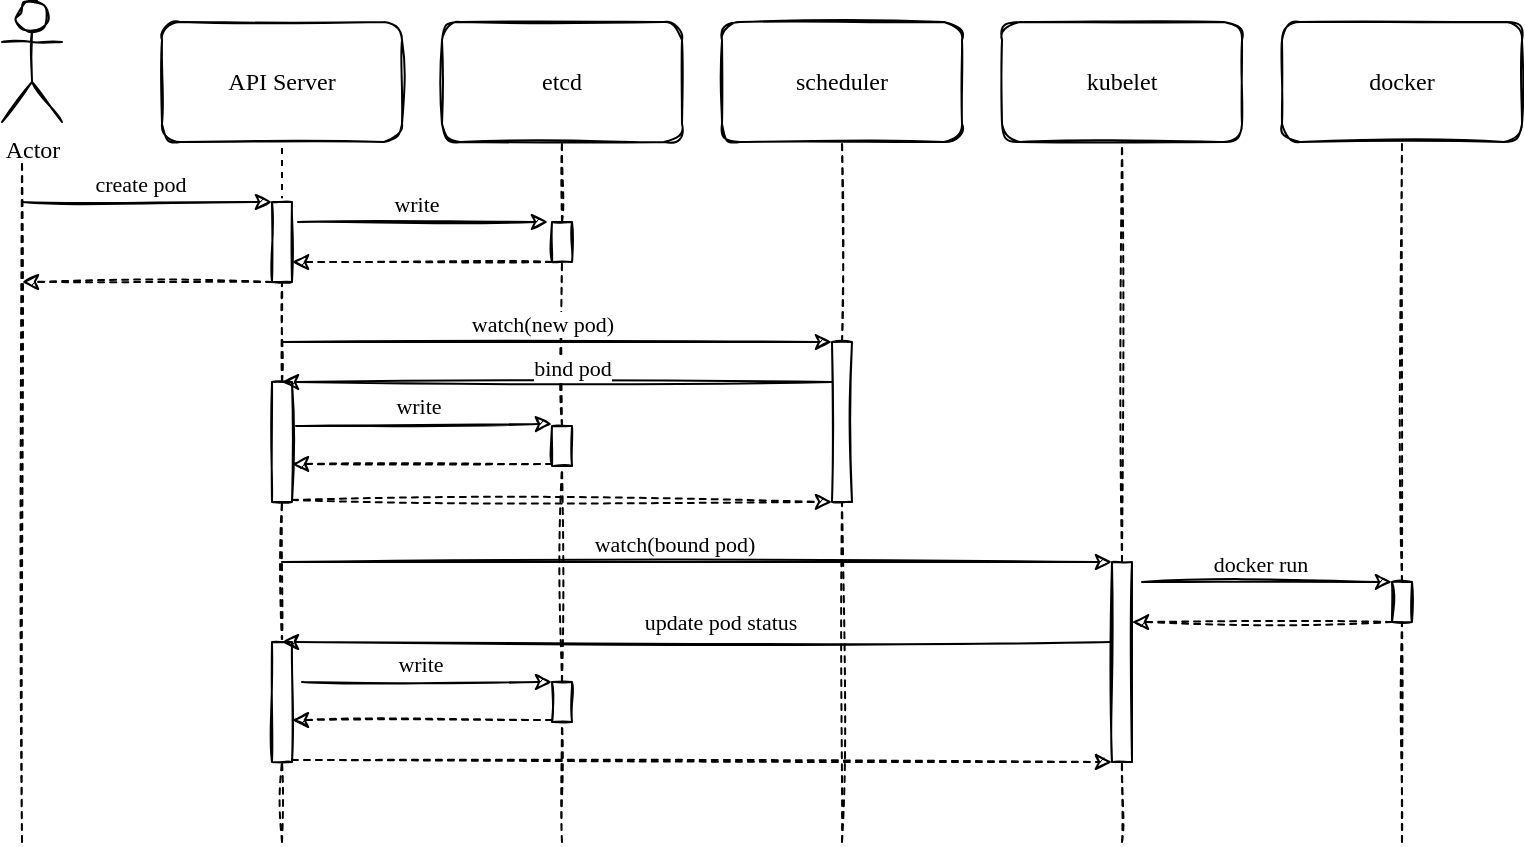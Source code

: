 <mxfile version="13.5.3" type="github" pages="2"><diagram id="i716IEEbtuapGTEhUj_2" name="Page-1"><mxGraphModel dx="1422" dy="713" grid="1" gridSize="10" guides="1" tooltips="1" connect="1" arrows="1" fold="1" page="1" pageScale="1" pageWidth="827" pageHeight="1169" math="0" shadow="0"><root><mxCell id="0"/><mxCell id="1" parent="0"/><mxCell id="VkT9p4S-8aO8hG50UWdb-24" value="" style="rounded=0;whiteSpace=wrap;html=1;sketch=1;fontFamily=Comic Sans MS;fontColor=#000000;" parent="1" vertex="1"><mxGeometry x="235" y="270" width="10" height="60" as="geometry"/></mxCell><mxCell id="sGQsMLhDNmITa-8zExwt-2" value="Actor" style="shape=umlActor;verticalLabelPosition=bottom;verticalAlign=top;html=1;outlineConnect=0;sketch=1;fontFamily=Comic Sans MS;" parent="1" vertex="1"><mxGeometry x="100" y="80" width="30" height="60" as="geometry"/></mxCell><mxCell id="sGQsMLhDNmITa-8zExwt-3" value="&lt;font&gt;API Server&lt;/font&gt;" style="rounded=1;whiteSpace=wrap;html=1;sketch=1;fontFamily=Comic Sans MS;" parent="1" vertex="1"><mxGeometry x="180" y="90" width="120" height="60" as="geometry"/></mxCell><mxCell id="sGQsMLhDNmITa-8zExwt-4" value="&lt;font&gt;etcd&lt;/font&gt;" style="rounded=1;whiteSpace=wrap;html=1;sketch=1;fontFamily=Comic Sans MS;" parent="1" vertex="1"><mxGeometry x="320" y="90" width="120" height="60" as="geometry"/></mxCell><mxCell id="sGQsMLhDNmITa-8zExwt-5" value="&lt;font&gt;scheduler&lt;/font&gt;" style="rounded=1;whiteSpace=wrap;html=1;sketch=1;fontFamily=Comic Sans MS;" parent="1" vertex="1"><mxGeometry x="460" y="90" width="120" height="60" as="geometry"/></mxCell><mxCell id="sGQsMLhDNmITa-8zExwt-8" value="&lt;font&gt;kubelet&lt;/font&gt;" style="rounded=1;whiteSpace=wrap;html=1;sketch=1;fontFamily=Comic Sans MS;" parent="1" vertex="1"><mxGeometry x="600" y="90" width="120" height="60" as="geometry"/></mxCell><mxCell id="sGQsMLhDNmITa-8zExwt-9" value="&lt;font&gt;docker&lt;/font&gt;" style="rounded=1;whiteSpace=wrap;html=1;sketch=1;fontFamily=Comic Sans MS;" parent="1" vertex="1"><mxGeometry x="740" y="90" width="120" height="60" as="geometry"/></mxCell><mxCell id="sGQsMLhDNmITa-8zExwt-11" value="" style="endArrow=none;dashed=1;html=1;fontFamily=Comic Sans MS;labelBackgroundColor=#000000;sketch=1;fillColor=none;" parent="1" edge="1"><mxGeometry width="50" height="50" relative="1" as="geometry"><mxPoint x="110" y="500" as="sourcePoint"/><mxPoint x="110" y="160" as="targetPoint"/></mxGeometry></mxCell><mxCell id="sGQsMLhDNmITa-8zExwt-12" value="" style="endArrow=none;dashed=1;html=1;fontFamily=Comic Sans MS;labelBackgroundColor=#000000;sketch=0;fillColor=none;entryX=0.5;entryY=1;entryDx=0;entryDy=0;" parent="1" source="VkT9p4S-8aO8hG50UWdb-2" target="sGQsMLhDNmITa-8zExwt-3" edge="1"><mxGeometry width="50" height="50" relative="1" as="geometry"><mxPoint x="239.5" y="530" as="sourcePoint"/><mxPoint x="239.5" y="160" as="targetPoint"/></mxGeometry></mxCell><mxCell id="VkT9p4S-8aO8hG50UWdb-2" value="" style="rounded=0;whiteSpace=wrap;html=1;sketch=1;fontFamily=Comic Sans MS;fontColor=#000000;" parent="1" vertex="1"><mxGeometry x="235" y="180" width="10" height="40" as="geometry"/></mxCell><mxCell id="VkT9p4S-8aO8hG50UWdb-4" value="" style="endArrow=none;dashed=1;html=1;fontFamily=Comic Sans MS;labelBackgroundColor=#000000;sketch=1;fillColor=none;entryX=0.5;entryY=1;entryDx=0;entryDy=0;" parent="1" source="VkT9p4S-8aO8hG50UWdb-24" target="VkT9p4S-8aO8hG50UWdb-2" edge="1"><mxGeometry width="50" height="50" relative="1" as="geometry"><mxPoint x="239.5" y="530" as="sourcePoint"/><mxPoint x="240" y="150" as="targetPoint"/></mxGeometry></mxCell><mxCell id="VkT9p4S-8aO8hG50UWdb-5" value="" style="endArrow=classic;html=1;shadow=0;labelBackgroundColor=#000000;strokeColor=#000000;fontFamily=Comic Sans MS;fontColor=#000000;entryX=0;entryY=0;entryDx=0;entryDy=0;sketch=1;" parent="1" target="VkT9p4S-8aO8hG50UWdb-2" edge="1"><mxGeometry width="50" height="50" relative="1" as="geometry"><mxPoint x="110" y="180" as="sourcePoint"/><mxPoint x="190" y="180" as="targetPoint"/></mxGeometry></mxCell><mxCell id="VkT9p4S-8aO8hG50UWdb-6" value="create pod" style="edgeLabel;html=1;align=center;verticalAlign=bottom;resizable=0;points=[];fontFamily=Comic Sans MS;fontColor=#000000;" parent="VkT9p4S-8aO8hG50UWdb-5" vertex="1" connectable="0"><mxGeometry x="-0.056" y="1" relative="1" as="geometry"><mxPoint as="offset"/></mxGeometry></mxCell><mxCell id="VkT9p4S-8aO8hG50UWdb-7" value="" style="endArrow=none;dashed=1;html=1;fontFamily=Comic Sans MS;labelBackgroundColor=#000000;sketch=1;fillColor=none;entryX=0.5;entryY=1;entryDx=0;entryDy=0;" parent="1" source="VkT9p4S-8aO8hG50UWdb-11" target="sGQsMLhDNmITa-8zExwt-4" edge="1"><mxGeometry width="50" height="50" relative="1" as="geometry"><mxPoint x="379.5" y="530" as="sourcePoint"/><mxPoint x="379.5" y="160" as="targetPoint"/></mxGeometry></mxCell><mxCell id="VkT9p4S-8aO8hG50UWdb-8" value="" style="endArrow=none;dashed=1;html=1;fontFamily=Comic Sans MS;labelBackgroundColor=#000000;sketch=1;fillColor=none;entryX=0.5;entryY=1;entryDx=0;entryDy=0;" parent="1" source="VkT9p4S-8aO8hG50UWdb-18" edge="1"><mxGeometry width="50" height="50" relative="1" as="geometry"><mxPoint x="519.5" y="530" as="sourcePoint"/><mxPoint x="520" y="150" as="targetPoint"/></mxGeometry></mxCell><mxCell id="VkT9p4S-8aO8hG50UWdb-9" value="" style="endArrow=none;dashed=1;html=1;fontFamily=Comic Sans MS;labelBackgroundColor=#000000;sketch=1;fillColor=none;entryX=0.5;entryY=1;entryDx=0;entryDy=0;" parent="1" source="VkT9p4S-8aO8hG50UWdb-34" edge="1"><mxGeometry width="50" height="50" relative="1" as="geometry"><mxPoint x="659.5" y="530" as="sourcePoint"/><mxPoint x="660" y="150" as="targetPoint"/></mxGeometry></mxCell><mxCell id="VkT9p4S-8aO8hG50UWdb-10" value="" style="endArrow=none;dashed=1;html=1;fontFamily=Comic Sans MS;labelBackgroundColor=#000000;sketch=1;fillColor=none;entryX=0.5;entryY=1;entryDx=0;entryDy=0;" parent="1" source="VkT9p4S-8aO8hG50UWdb-38" edge="1"><mxGeometry width="50" height="50" relative="1" as="geometry"><mxPoint x="799.5" y="530" as="sourcePoint"/><mxPoint x="800" y="150" as="targetPoint"/></mxGeometry></mxCell><mxCell id="VkT9p4S-8aO8hG50UWdb-11" value="" style="rounded=0;whiteSpace=wrap;html=1;sketch=1;fontFamily=Comic Sans MS;fontColor=#000000;" parent="1" vertex="1"><mxGeometry x="375" y="190" width="10" height="20" as="geometry"/></mxCell><mxCell id="VkT9p4S-8aO8hG50UWdb-13" value="" style="endArrow=none;dashed=1;html=1;fontFamily=Comic Sans MS;labelBackgroundColor=#000000;sketch=1;fillColor=none;entryX=0.5;entryY=1;entryDx=0;entryDy=0;" parent="1" source="VkT9p4S-8aO8hG50UWdb-28" target="VkT9p4S-8aO8hG50UWdb-11" edge="1"><mxGeometry width="50" height="50" relative="1" as="geometry"><mxPoint x="379.5" y="530" as="sourcePoint"/><mxPoint x="380" y="150" as="targetPoint"/></mxGeometry></mxCell><mxCell id="VkT9p4S-8aO8hG50UWdb-14" value="" style="endArrow=classic;html=1;shadow=0;labelBackgroundColor=#000000;strokeColor=#000000;fontFamily=Comic Sans MS;fontColor=#000000;entryX=0;entryY=0;entryDx=0;entryDy=0;sketch=1;" parent="1" edge="1"><mxGeometry width="50" height="50" relative="1" as="geometry"><mxPoint x="248" y="190" as="sourcePoint"/><mxPoint x="373" y="190" as="targetPoint"/></mxGeometry></mxCell><mxCell id="VkT9p4S-8aO8hG50UWdb-15" value="write" style="edgeLabel;html=1;align=center;verticalAlign=bottom;resizable=0;points=[];fontFamily=Comic Sans MS;fontColor=#000000;" parent="VkT9p4S-8aO8hG50UWdb-14" vertex="1" connectable="0"><mxGeometry x="-0.056" y="1" relative="1" as="geometry"><mxPoint as="offset"/></mxGeometry></mxCell><mxCell id="VkT9p4S-8aO8hG50UWdb-16" value="" style="endArrow=classic;html=1;shadow=0;labelBackgroundColor=#000000;strokeColor=#000000;fontFamily=Comic Sans MS;fontColor=#000000;exitX=0;exitY=1;exitDx=0;exitDy=0;sketch=1;dashed=1;" parent="1" source="VkT9p4S-8aO8hG50UWdb-11" edge="1"><mxGeometry width="50" height="50" relative="1" as="geometry"><mxPoint x="360" y="210" as="sourcePoint"/><mxPoint x="245" y="210" as="targetPoint"/></mxGeometry></mxCell><mxCell id="VkT9p4S-8aO8hG50UWdb-17" value="" style="endArrow=classic;html=1;shadow=0;labelBackgroundColor=#000000;strokeColor=#000000;fontFamily=Comic Sans MS;fontColor=#000000;exitX=0;exitY=1;exitDx=0;exitDy=0;sketch=1;dashed=1;" parent="1" edge="1"><mxGeometry width="50" height="50" relative="1" as="geometry"><mxPoint x="235" y="220" as="sourcePoint"/><mxPoint x="110" y="220" as="targetPoint"/></mxGeometry></mxCell><mxCell id="VkT9p4S-8aO8hG50UWdb-18" value="" style="rounded=0;whiteSpace=wrap;html=1;sketch=1;fontFamily=Comic Sans MS;fontColor=#000000;" parent="1" vertex="1"><mxGeometry x="515" y="250" width="10" height="80" as="geometry"/></mxCell><mxCell id="VkT9p4S-8aO8hG50UWdb-19" value="" style="endArrow=none;dashed=1;html=1;fontFamily=Comic Sans MS;labelBackgroundColor=#000000;sketch=1;fillColor=none;entryX=0.5;entryY=1;entryDx=0;entryDy=0;" parent="1" target="VkT9p4S-8aO8hG50UWdb-18" edge="1"><mxGeometry width="50" height="50" relative="1" as="geometry"><mxPoint x="520" y="500" as="sourcePoint"/><mxPoint x="520" y="150" as="targetPoint"/></mxGeometry></mxCell><mxCell id="VkT9p4S-8aO8hG50UWdb-20" value="" style="endArrow=classic;html=1;shadow=0;labelBackgroundColor=#000000;strokeColor=#000000;fontFamily=Comic Sans MS;fontColor=#000000;entryX=0;entryY=0;entryDx=0;entryDy=0;sketch=1;" parent="1" target="VkT9p4S-8aO8hG50UWdb-18" edge="1"><mxGeometry width="50" height="50" relative="1" as="geometry"><mxPoint x="240" y="250" as="sourcePoint"/><mxPoint x="365" y="250" as="targetPoint"/></mxGeometry></mxCell><mxCell id="VkT9p4S-8aO8hG50UWdb-21" value="watch(new pod)" style="edgeLabel;html=1;align=center;verticalAlign=bottom;resizable=0;points=[];fontFamily=Comic Sans MS;fontColor=#000000;" parent="VkT9p4S-8aO8hG50UWdb-20" vertex="1" connectable="0"><mxGeometry x="-0.056" y="1" relative="1" as="geometry"><mxPoint as="offset"/></mxGeometry></mxCell><mxCell id="VkT9p4S-8aO8hG50UWdb-25" value="" style="endArrow=none;dashed=1;html=1;fontFamily=Comic Sans MS;labelBackgroundColor=#000000;sketch=1;fillColor=none;entryX=0.5;entryY=1;entryDx=0;entryDy=0;" parent="1" source="VkT9p4S-8aO8hG50UWdb-43" target="VkT9p4S-8aO8hG50UWdb-24" edge="1"><mxGeometry width="50" height="50" relative="1" as="geometry"><mxPoint x="239.5" y="530" as="sourcePoint"/><mxPoint x="240" y="220" as="targetPoint"/></mxGeometry></mxCell><mxCell id="VkT9p4S-8aO8hG50UWdb-22" value="" style="endArrow=classic;html=1;shadow=0;labelBackgroundColor=#000000;strokeColor=#000000;fontFamily=Comic Sans MS;fontColor=#000000;sketch=1;" parent="1" edge="1"><mxGeometry width="50" height="50" relative="1" as="geometry"><mxPoint x="515" y="270" as="sourcePoint"/><mxPoint x="240" y="270" as="targetPoint"/></mxGeometry></mxCell><mxCell id="VkT9p4S-8aO8hG50UWdb-23" value="bind pod" style="edgeLabel;html=1;align=center;verticalAlign=bottom;resizable=0;points=[];fontFamily=Comic Sans MS;fontColor=#000000;" parent="VkT9p4S-8aO8hG50UWdb-22" vertex="1" connectable="0"><mxGeometry x="-0.056" y="1" relative="1" as="geometry"><mxPoint as="offset"/></mxGeometry></mxCell><mxCell id="VkT9p4S-8aO8hG50UWdb-28" value="" style="rounded=0;whiteSpace=wrap;html=1;sketch=1;fontFamily=Comic Sans MS;fontColor=#000000;" parent="1" vertex="1"><mxGeometry x="375" y="292" width="10" height="20" as="geometry"/></mxCell><mxCell id="VkT9p4S-8aO8hG50UWdb-29" value="" style="endArrow=none;dashed=1;html=1;fontFamily=Comic Sans MS;labelBackgroundColor=#000000;sketch=1;fillColor=none;entryX=0.5;entryY=1;entryDx=0;entryDy=0;" parent="1" source="VkT9p4S-8aO8hG50UWdb-47" target="VkT9p4S-8aO8hG50UWdb-28" edge="1"><mxGeometry width="50" height="50" relative="1" as="geometry"><mxPoint x="379.5" y="530" as="sourcePoint"/><mxPoint x="380" y="210" as="targetPoint"/></mxGeometry></mxCell><mxCell id="VkT9p4S-8aO8hG50UWdb-30" value="" style="endArrow=classic;html=1;shadow=0;labelBackgroundColor=#000000;strokeColor=#000000;fontFamily=Comic Sans MS;fontColor=#000000;entryX=0;entryY=0;entryDx=0;entryDy=0;sketch=1;exitX=1.2;exitY=0.367;exitDx=0;exitDy=0;exitPerimeter=0;" parent="1" source="VkT9p4S-8aO8hG50UWdb-24" edge="1"><mxGeometry width="50" height="50" relative="1" as="geometry"><mxPoint x="250" y="291" as="sourcePoint"/><mxPoint x="375" y="291" as="targetPoint"/></mxGeometry></mxCell><mxCell id="VkT9p4S-8aO8hG50UWdb-31" value="write" style="edgeLabel;html=1;align=center;verticalAlign=bottom;resizable=0;points=[];fontFamily=Comic Sans MS;fontColor=#000000;" parent="VkT9p4S-8aO8hG50UWdb-30" vertex="1" connectable="0"><mxGeometry x="-0.056" y="1" relative="1" as="geometry"><mxPoint as="offset"/></mxGeometry></mxCell><mxCell id="VkT9p4S-8aO8hG50UWdb-32" value="" style="endArrow=classic;html=1;shadow=0;labelBackgroundColor=#000000;strokeColor=#000000;fontFamily=Comic Sans MS;fontColor=#000000;exitX=0;exitY=1;exitDx=0;exitDy=0;sketch=1;dashed=1;" parent="1" edge="1"><mxGeometry width="50" height="50" relative="1" as="geometry"><mxPoint x="375" y="311" as="sourcePoint"/><mxPoint x="245" y="311" as="targetPoint"/></mxGeometry></mxCell><mxCell id="VkT9p4S-8aO8hG50UWdb-33" value="" style="endArrow=classic;html=1;shadow=0;labelBackgroundColor=#000000;strokeColor=#000000;fontFamily=Comic Sans MS;fontColor=#000000;exitX=0;exitY=1;exitDx=0;exitDy=0;sketch=1;dashed=1;entryX=0;entryY=1;entryDx=0;entryDy=0;" parent="1" target="VkT9p4S-8aO8hG50UWdb-18" edge="1"><mxGeometry width="50" height="50" relative="1" as="geometry"><mxPoint x="245" y="329" as="sourcePoint"/><mxPoint x="375" y="329" as="targetPoint"/></mxGeometry></mxCell><mxCell id="VkT9p4S-8aO8hG50UWdb-34" value="" style="rounded=0;whiteSpace=wrap;html=1;sketch=1;fontFamily=Comic Sans MS;fontColor=#000000;" parent="1" vertex="1"><mxGeometry x="655" y="360" width="10" height="100" as="geometry"/></mxCell><mxCell id="VkT9p4S-8aO8hG50UWdb-35" value="" style="endArrow=none;dashed=1;html=1;fontFamily=Comic Sans MS;labelBackgroundColor=#000000;sketch=1;fillColor=none;entryX=0.5;entryY=1;entryDx=0;entryDy=0;" parent="1" target="VkT9p4S-8aO8hG50UWdb-34" edge="1"><mxGeometry width="50" height="50" relative="1" as="geometry"><mxPoint x="660" y="500" as="sourcePoint"/><mxPoint x="660" y="150" as="targetPoint"/></mxGeometry></mxCell><mxCell id="VkT9p4S-8aO8hG50UWdb-36" value="" style="endArrow=classic;html=1;shadow=0;labelBackgroundColor=#000000;strokeColor=#000000;fontFamily=Comic Sans MS;fontColor=#000000;entryX=0;entryY=0;entryDx=0;entryDy=0;sketch=1;" parent="1" target="VkT9p4S-8aO8hG50UWdb-34" edge="1"><mxGeometry width="50" height="50" relative="1" as="geometry"><mxPoint x="240" y="360" as="sourcePoint"/><mxPoint x="515" y="360" as="targetPoint"/></mxGeometry></mxCell><mxCell id="VkT9p4S-8aO8hG50UWdb-37" value="watch(bound pod)" style="edgeLabel;html=1;align=center;verticalAlign=bottom;resizable=0;points=[];fontFamily=Comic Sans MS;fontColor=#000000;" parent="VkT9p4S-8aO8hG50UWdb-36" vertex="1" connectable="0"><mxGeometry x="-0.056" y="1" relative="1" as="geometry"><mxPoint as="offset"/></mxGeometry></mxCell><mxCell id="VkT9p4S-8aO8hG50UWdb-38" value="" style="rounded=0;whiteSpace=wrap;html=1;sketch=1;fontFamily=Comic Sans MS;fontColor=#000000;" parent="1" vertex="1"><mxGeometry x="795" y="370" width="10" height="20" as="geometry"/></mxCell><mxCell id="VkT9p4S-8aO8hG50UWdb-39" value="" style="endArrow=none;dashed=1;html=1;fontFamily=Comic Sans MS;labelBackgroundColor=#000000;sketch=1;fillColor=none;entryX=0.5;entryY=1;entryDx=0;entryDy=0;" parent="1" target="VkT9p4S-8aO8hG50UWdb-38" edge="1"><mxGeometry width="50" height="50" relative="1" as="geometry"><mxPoint x="800" y="500" as="sourcePoint"/><mxPoint x="800" y="150" as="targetPoint"/></mxGeometry></mxCell><mxCell id="VkT9p4S-8aO8hG50UWdb-40" value="" style="endArrow=classic;html=1;shadow=0;labelBackgroundColor=#000000;strokeColor=#000000;fontFamily=Comic Sans MS;fontColor=#000000;entryX=0;entryY=0;entryDx=0;entryDy=0;sketch=1;" parent="1" edge="1"><mxGeometry width="50" height="50" relative="1" as="geometry"><mxPoint x="670" y="370" as="sourcePoint"/><mxPoint x="795" y="370" as="targetPoint"/></mxGeometry></mxCell><mxCell id="VkT9p4S-8aO8hG50UWdb-41" value="docker run" style="edgeLabel;html=1;align=center;verticalAlign=bottom;resizable=0;points=[];fontFamily=Comic Sans MS;fontColor=#000000;" parent="VkT9p4S-8aO8hG50UWdb-40" vertex="1" connectable="0"><mxGeometry x="-0.056" y="1" relative="1" as="geometry"><mxPoint as="offset"/></mxGeometry></mxCell><mxCell id="VkT9p4S-8aO8hG50UWdb-42" value="" style="endArrow=classic;html=1;shadow=0;labelBackgroundColor=#000000;strokeColor=#000000;fontFamily=Comic Sans MS;fontColor=#000000;exitX=0;exitY=1;exitDx=0;exitDy=0;sketch=1;dashed=1;" parent="1" edge="1"><mxGeometry width="50" height="50" relative="1" as="geometry"><mxPoint x="795" y="390" as="sourcePoint"/><mxPoint x="665" y="390" as="targetPoint"/></mxGeometry></mxCell><mxCell id="VkT9p4S-8aO8hG50UWdb-43" value="" style="rounded=0;whiteSpace=wrap;html=1;sketch=1;fontFamily=Comic Sans MS;fontColor=#000000;" parent="1" vertex="1"><mxGeometry x="235" y="400" width="10" height="60" as="geometry"/></mxCell><mxCell id="VkT9p4S-8aO8hG50UWdb-44" value="" style="endArrow=none;dashed=1;html=1;fontFamily=Comic Sans MS;labelBackgroundColor=#000000;sketch=1;fillColor=none;entryX=0.5;entryY=1;entryDx=0;entryDy=0;" parent="1" target="VkT9p4S-8aO8hG50UWdb-43" edge="1"><mxGeometry width="50" height="50" relative="1" as="geometry"><mxPoint x="240" y="500" as="sourcePoint"/><mxPoint x="240" y="330" as="targetPoint"/></mxGeometry></mxCell><mxCell id="VkT9p4S-8aO8hG50UWdb-45" value="" style="endArrow=classic;html=1;shadow=0;labelBackgroundColor=#000000;strokeColor=#000000;fontFamily=Comic Sans MS;fontColor=#000000;entryX=0;entryY=0;entryDx=0;entryDy=0;sketch=1;" parent="1" edge="1"><mxGeometry width="50" height="50" relative="1" as="geometry"><mxPoint x="655" y="400" as="sourcePoint"/><mxPoint x="240" y="400" as="targetPoint"/></mxGeometry></mxCell><mxCell id="VkT9p4S-8aO8hG50UWdb-46" value="update pod status" style="edgeLabel;html=1;align=center;verticalAlign=bottom;resizable=0;points=[];fontFamily=Comic Sans MS;fontColor=#000000;" parent="VkT9p4S-8aO8hG50UWdb-45" vertex="1" connectable="0"><mxGeometry x="-0.056" y="1" relative="1" as="geometry"><mxPoint y="-3" as="offset"/></mxGeometry></mxCell><mxCell id="VkT9p4S-8aO8hG50UWdb-47" value="" style="rounded=0;whiteSpace=wrap;html=1;sketch=1;fontFamily=Comic Sans MS;fontColor=#000000;" parent="1" vertex="1"><mxGeometry x="375" y="420" width="10" height="20" as="geometry"/></mxCell><mxCell id="VkT9p4S-8aO8hG50UWdb-48" value="" style="endArrow=none;dashed=1;html=1;fontFamily=Comic Sans MS;labelBackgroundColor=#000000;sketch=1;fillColor=none;entryX=0.5;entryY=1;entryDx=0;entryDy=0;" parent="1" target="VkT9p4S-8aO8hG50UWdb-47" edge="1"><mxGeometry width="50" height="50" relative="1" as="geometry"><mxPoint x="380" y="500" as="sourcePoint"/><mxPoint x="380" y="312" as="targetPoint"/></mxGeometry></mxCell><mxCell id="VkT9p4S-8aO8hG50UWdb-49" value="" style="endArrow=classic;html=1;shadow=0;labelBackgroundColor=#000000;strokeColor=#000000;fontFamily=Comic Sans MS;fontColor=#000000;entryX=0;entryY=0;entryDx=0;entryDy=0;sketch=1;" parent="1" edge="1"><mxGeometry width="50" height="50" relative="1" as="geometry"><mxPoint x="250" y="420" as="sourcePoint"/><mxPoint x="375" y="420" as="targetPoint"/></mxGeometry></mxCell><mxCell id="VkT9p4S-8aO8hG50UWdb-50" value="write" style="edgeLabel;html=1;align=center;verticalAlign=bottom;resizable=0;points=[];fontFamily=Comic Sans MS;fontColor=#000000;" parent="VkT9p4S-8aO8hG50UWdb-49" vertex="1" connectable="0"><mxGeometry x="-0.056" y="1" relative="1" as="geometry"><mxPoint as="offset"/></mxGeometry></mxCell><mxCell id="VkT9p4S-8aO8hG50UWdb-51" value="" style="endArrow=classic;html=1;shadow=0;labelBackgroundColor=#000000;strokeColor=#000000;fontFamily=Comic Sans MS;fontColor=#000000;exitX=0;exitY=1;exitDx=0;exitDy=0;sketch=1;dashed=1;" parent="1" edge="1"><mxGeometry width="50" height="50" relative="1" as="geometry"><mxPoint x="375" y="439" as="sourcePoint"/><mxPoint x="245" y="439" as="targetPoint"/></mxGeometry></mxCell><mxCell id="VkT9p4S-8aO8hG50UWdb-52" value="" style="endArrow=classic;html=1;shadow=0;labelBackgroundColor=#000000;strokeColor=#000000;fontFamily=Comic Sans MS;fontColor=#000000;exitX=0;exitY=1;exitDx=0;exitDy=0;sketch=1;dashed=1;entryX=0;entryY=1;entryDx=0;entryDy=0;" parent="1" target="VkT9p4S-8aO8hG50UWdb-34" edge="1"><mxGeometry width="50" height="50" relative="1" as="geometry"><mxPoint x="245" y="459" as="sourcePoint"/><mxPoint x="515" y="460" as="targetPoint"/></mxGeometry></mxCell></root></mxGraphModel></diagram><diagram id="Llh9y3PwmknP6wEjXxLm" name="Page-2"><mxGraphModel dx="1422" dy="762" grid="1" gridSize="10" guides="1" tooltips="1" connect="1" arrows="1" fold="1" page="1" pageScale="1" pageWidth="827" pageHeight="1169" math="0" shadow="0"><root><mxCell id="L3WrtutfVKpoYzHlbJYH-0"/><mxCell id="L3WrtutfVKpoYzHlbJYH-1" parent="L3WrtutfVKpoYzHlbJYH-0"/><mxCell id="87MM3MbjpmyzV98jwNmc-1" value="Actor" style="shape=umlActor;verticalLabelPosition=bottom;verticalAlign=top;html=1;outlineConnect=0;sketch=1;fontFamily=Comic Sans MS;" parent="L3WrtutfVKpoYzHlbJYH-1" vertex="1"><mxGeometry x="100" y="80" width="30" height="60" as="geometry"/></mxCell><mxCell id="87MM3MbjpmyzV98jwNmc-2" value="&lt;font&gt;API Server&lt;/font&gt;" style="rounded=1;whiteSpace=wrap;html=1;sketch=1;fontFamily=Comic Sans MS;" parent="L3WrtutfVKpoYzHlbJYH-1" vertex="1"><mxGeometry x="180" y="90" width="120" height="60" as="geometry"/></mxCell><mxCell id="87MM3MbjpmyzV98jwNmc-3" value="&lt;font&gt;etcd&lt;/font&gt;" style="rounded=1;whiteSpace=wrap;html=1;sketch=1;fontFamily=Comic Sans MS;" parent="L3WrtutfVKpoYzHlbJYH-1" vertex="1"><mxGeometry x="320" y="90" width="120" height="60" as="geometry"/></mxCell><mxCell id="87MM3MbjpmyzV98jwNmc-4" value="&lt;font&gt;kubelet&lt;/font&gt;" style="rounded=1;whiteSpace=wrap;html=1;sketch=1;fontFamily=Comic Sans MS;" parent="L3WrtutfVKpoYzHlbJYH-1" vertex="1"><mxGeometry x="460" y="90" width="120" height="60" as="geometry"/></mxCell><mxCell id="87MM3MbjpmyzV98jwNmc-5" value="&lt;font&gt;docker&lt;/font&gt;" style="rounded=1;whiteSpace=wrap;html=1;sketch=1;fontFamily=Comic Sans MS;" parent="L3WrtutfVKpoYzHlbJYH-1" vertex="1"><mxGeometry x="600" y="90" width="120" height="60" as="geometry"/></mxCell><mxCell id="87MM3MbjpmyzV98jwNmc-6" value="&lt;font&gt;Endpoint &lt;br&gt;Controller&lt;/font&gt;" style="rounded=1;whiteSpace=wrap;html=1;sketch=1;fontFamily=Comic Sans MS;" parent="L3WrtutfVKpoYzHlbJYH-1" vertex="1"><mxGeometry x="740" y="90" width="120" height="60" as="geometry"/></mxCell><mxCell id="87MM3MbjpmyzV98jwNmc-7" value="" style="endArrow=none;dashed=1;html=1;fontFamily=Comic Sans MS;labelBackgroundColor=#000000;sketch=1;fillColor=none;" parent="L3WrtutfVKpoYzHlbJYH-1" source="87MM3MbjpmyzV98jwNmc-55" edge="1"><mxGeometry width="50" height="50" relative="1" as="geometry"><mxPoint x="110" y="500" as="sourcePoint"/><mxPoint x="110" y="160" as="targetPoint"/></mxGeometry></mxCell><mxCell id="87MM3MbjpmyzV98jwNmc-8" value="" style="endArrow=none;dashed=1;html=1;fontFamily=Comic Sans MS;labelBackgroundColor=#000000;sketch=0;fillColor=none;entryX=0.5;entryY=1;entryDx=0;entryDy=0;" parent="L3WrtutfVKpoYzHlbJYH-1" target="87MM3MbjpmyzV98jwNmc-2" edge="1"><mxGeometry width="50" height="50" relative="1" as="geometry"><mxPoint x="240" y="180" as="sourcePoint"/><mxPoint x="239.5" y="160" as="targetPoint"/></mxGeometry></mxCell><mxCell id="87MM3MbjpmyzV98jwNmc-10" value="" style="endArrow=none;dashed=1;html=1;fontFamily=Comic Sans MS;labelBackgroundColor=#000000;sketch=1;fillColor=none;entryX=0.5;entryY=1;entryDx=0;entryDy=0;" parent="L3WrtutfVKpoYzHlbJYH-1" source="87MM3MbjpmyzV98jwNmc-0" edge="1"><mxGeometry width="50" height="50" relative="1" as="geometry"><mxPoint x="239.5" y="530" as="sourcePoint"/><mxPoint x="240" y="220" as="targetPoint"/></mxGeometry></mxCell><mxCell id="87MM3MbjpmyzV98jwNmc-11" value="" style="endArrow=classic;html=1;shadow=0;labelBackgroundColor=#000000;strokeColor=#000000;fontFamily=Comic Sans MS;fontColor=#000000;entryX=0;entryY=0;entryDx=0;entryDy=0;sketch=1;" parent="L3WrtutfVKpoYzHlbJYH-1" edge="1"><mxGeometry width="50" height="50" relative="1" as="geometry"><mxPoint x="110" y="180" as="sourcePoint"/><mxPoint x="235" y="180" as="targetPoint"/></mxGeometry></mxCell><mxCell id="87MM3MbjpmyzV98jwNmc-12" value="delete pod" style="edgeLabel;html=1;align=center;verticalAlign=bottom;resizable=0;points=[];fontFamily=Comic Sans MS;fontColor=#000000;" parent="87MM3MbjpmyzV98jwNmc-11" vertex="1" connectable="0"><mxGeometry x="-0.056" y="1" relative="1" as="geometry"><mxPoint as="offset"/></mxGeometry></mxCell><mxCell id="87MM3MbjpmyzV98jwNmc-13" value="" style="endArrow=none;dashed=1;html=1;fontFamily=Comic Sans MS;labelBackgroundColor=#000000;sketch=1;fillColor=none;entryX=0.5;entryY=1;entryDx=0;entryDy=0;" parent="L3WrtutfVKpoYzHlbJYH-1" source="87MM3MbjpmyzV98jwNmc-17" target="87MM3MbjpmyzV98jwNmc-3" edge="1"><mxGeometry width="50" height="50" relative="1" as="geometry"><mxPoint x="379.5" y="530" as="sourcePoint"/><mxPoint x="379.5" y="160" as="targetPoint"/></mxGeometry></mxCell><mxCell id="87MM3MbjpmyzV98jwNmc-14" value="" style="endArrow=none;dashed=1;html=1;fontFamily=Comic Sans MS;labelBackgroundColor=#000000;sketch=1;fillColor=none;entryX=0.5;entryY=1;entryDx=0;entryDy=0;" parent="L3WrtutfVKpoYzHlbJYH-1" source="87MM3MbjpmyzV98jwNmc-68" edge="1"><mxGeometry width="50" height="50" relative="1" as="geometry"><mxPoint x="520" y="500" as="sourcePoint"/><mxPoint x="520" y="150" as="targetPoint"/></mxGeometry></mxCell><mxCell id="87MM3MbjpmyzV98jwNmc-15" value="" style="endArrow=none;dashed=1;html=1;fontFamily=Comic Sans MS;labelBackgroundColor=#000000;sketch=1;fillColor=none;entryX=0.5;entryY=1;entryDx=0;entryDy=0;" parent="L3WrtutfVKpoYzHlbJYH-1" source="87MM3MbjpmyzV98jwNmc-72" edge="1"><mxGeometry width="50" height="50" relative="1" as="geometry"><mxPoint x="660" y="360" as="sourcePoint"/><mxPoint x="660" y="150" as="targetPoint"/></mxGeometry></mxCell><mxCell id="87MM3MbjpmyzV98jwNmc-16" value="" style="endArrow=none;dashed=1;html=1;fontFamily=Comic Sans MS;labelBackgroundColor=#000000;sketch=1;fillColor=none;entryX=0.5;entryY=1;entryDx=0;entryDy=0;" parent="L3WrtutfVKpoYzHlbJYH-1" source="87MM3MbjpmyzV98jwNmc-40" edge="1"><mxGeometry width="50" height="50" relative="1" as="geometry"><mxPoint x="799.5" y="530" as="sourcePoint"/><mxPoint x="800" y="150" as="targetPoint"/></mxGeometry></mxCell><mxCell id="87MM3MbjpmyzV98jwNmc-17" value="" style="rounded=0;whiteSpace=wrap;html=1;sketch=1;fontFamily=Comic Sans MS;fontColor=#000000;" parent="L3WrtutfVKpoYzHlbJYH-1" vertex="1"><mxGeometry x="375" y="190" width="10" height="20" as="geometry"/></mxCell><mxCell id="87MM3MbjpmyzV98jwNmc-18" value="" style="endArrow=none;dashed=1;html=1;fontFamily=Comic Sans MS;labelBackgroundColor=#000000;sketch=1;fillColor=none;entryX=0.5;entryY=1;entryDx=0;entryDy=0;" parent="L3WrtutfVKpoYzHlbJYH-1" source="87MM3MbjpmyzV98jwNmc-87" target="87MM3MbjpmyzV98jwNmc-17" edge="1"><mxGeometry width="50" height="50" relative="1" as="geometry"><mxPoint x="380" y="500" as="sourcePoint"/><mxPoint x="380" y="150" as="targetPoint"/></mxGeometry></mxCell><mxCell id="87MM3MbjpmyzV98jwNmc-22" value="" style="endArrow=classic;html=1;shadow=0;labelBackgroundColor=#000000;strokeColor=#000000;fontFamily=Comic Sans MS;fontColor=#000000;exitX=0;exitY=1;exitDx=0;exitDy=0;sketch=1;dashed=1;" parent="L3WrtutfVKpoYzHlbJYH-1" edge="1"><mxGeometry width="50" height="50" relative="1" as="geometry"><mxPoint x="235" y="220" as="sourcePoint"/><mxPoint x="110" y="220" as="targetPoint"/></mxGeometry></mxCell><mxCell id="87MM3MbjpmyzV98jwNmc-61" value="shown as terminating" style="edgeLabel;html=1;align=center;verticalAlign=bottom;resizable=0;points=[];fontFamily=Comic Sans MS;fontColor=#000000;" parent="87MM3MbjpmyzV98jwNmc-22" vertex="1" connectable="0"><mxGeometry x="0.36" y="1" relative="1" as="geometry"><mxPoint x="26" y="-1" as="offset"/></mxGeometry></mxCell><mxCell id="87MM3MbjpmyzV98jwNmc-27" value="" style="endArrow=none;dashed=1;html=1;fontFamily=Comic Sans MS;labelBackgroundColor=#000000;sketch=1;fillColor=none;entryX=0.5;entryY=1;entryDx=0;entryDy=0;" parent="L3WrtutfVKpoYzHlbJYH-1" target="87MM3MbjpmyzV98jwNmc-0" edge="1"><mxGeometry width="50" height="50" relative="1" as="geometry"><mxPoint x="240" y="400" as="sourcePoint"/><mxPoint x="240" y="220" as="targetPoint"/></mxGeometry></mxCell><mxCell id="87MM3MbjpmyzV98jwNmc-37" value="" style="endArrow=none;dashed=1;html=1;fontFamily=Comic Sans MS;labelBackgroundColor=#000000;sketch=1;fillColor=none;entryX=0.5;entryY=1;entryDx=0;entryDy=0;" parent="L3WrtutfVKpoYzHlbJYH-1" target="87MM3MbjpmyzV98jwNmc-82" edge="1"><mxGeometry width="50" height="50" relative="1" as="geometry"><mxPoint x="660" y="500" as="sourcePoint"/><mxPoint x="660" y="460" as="targetPoint"/></mxGeometry></mxCell><mxCell id="87MM3MbjpmyzV98jwNmc-40" value="" style="rounded=0;whiteSpace=wrap;html=1;sketch=1;fontFamily=Comic Sans MS;fontColor=#000000;" parent="L3WrtutfVKpoYzHlbJYH-1" vertex="1"><mxGeometry x="795" y="250" width="10" height="30" as="geometry"/></mxCell><mxCell id="87MM3MbjpmyzV98jwNmc-41" value="" style="endArrow=none;dashed=1;html=1;fontFamily=Comic Sans MS;labelBackgroundColor=#000000;sketch=1;fillColor=none;entryX=0.5;entryY=1;entryDx=0;entryDy=0;" parent="L3WrtutfVKpoYzHlbJYH-1" target="87MM3MbjpmyzV98jwNmc-40" edge="1"><mxGeometry width="50" height="50" relative="1" as="geometry"><mxPoint x="800" y="500" as="sourcePoint"/><mxPoint x="800" y="150" as="targetPoint"/></mxGeometry></mxCell><mxCell id="87MM3MbjpmyzV98jwNmc-46" value="" style="endArrow=none;dashed=1;html=1;fontFamily=Comic Sans MS;labelBackgroundColor=#000000;sketch=1;fillColor=none;entryX=0.5;entryY=1;entryDx=0;entryDy=0;" parent="L3WrtutfVKpoYzHlbJYH-1" edge="1"><mxGeometry width="50" height="50" relative="1" as="geometry"><mxPoint x="240" y="500" as="sourcePoint"/><mxPoint x="240" y="460" as="targetPoint"/></mxGeometry></mxCell><mxCell id="87MM3MbjpmyzV98jwNmc-55" value="" style="rounded=0;whiteSpace=wrap;html=1;sketch=1;fontFamily=Comic Sans MS;fontColor=#000000;" parent="L3WrtutfVKpoYzHlbJYH-1" vertex="1"><mxGeometry x="105" y="170" width="10" height="310" as="geometry"/></mxCell><mxCell id="87MM3MbjpmyzV98jwNmc-56" value="" style="endArrow=none;dashed=1;html=1;fontFamily=Comic Sans MS;labelBackgroundColor=#000000;sketch=1;fillColor=none;" parent="L3WrtutfVKpoYzHlbJYH-1" target="87MM3MbjpmyzV98jwNmc-55" edge="1"><mxGeometry width="50" height="50" relative="1" as="geometry"><mxPoint x="110" y="500" as="sourcePoint"/><mxPoint x="110" y="160" as="targetPoint"/></mxGeometry></mxCell><mxCell id="87MM3MbjpmyzV98jwNmc-0" value="" style="rounded=0;whiteSpace=wrap;html=1;sketch=1;fontFamily=Comic Sans MS;fontColor=#000000;" parent="L3WrtutfVKpoYzHlbJYH-1" vertex="1"><mxGeometry x="235" y="170" width="10" height="310" as="geometry"/></mxCell><mxCell id="87MM3MbjpmyzV98jwNmc-57" value="" style="endArrow=classic;html=1;shadow=0;labelBackgroundColor=#000000;strokeColor=#000000;fontFamily=Comic Sans MS;fontColor=#000000;entryX=0;entryY=0;entryDx=0;entryDy=0;sketch=1;" parent="L3WrtutfVKpoYzHlbJYH-1" target="87MM3MbjpmyzV98jwNmc-17" edge="1"><mxGeometry width="50" height="50" relative="1" as="geometry"><mxPoint x="245" y="190" as="sourcePoint"/><mxPoint x="370" y="190" as="targetPoint"/></mxGeometry></mxCell><mxCell id="87MM3MbjpmyzV98jwNmc-58" value="write" style="edgeLabel;html=1;align=center;verticalAlign=bottom;resizable=0;points=[];fontFamily=Comic Sans MS;fontColor=#000000;" parent="87MM3MbjpmyzV98jwNmc-57" vertex="1" connectable="0"><mxGeometry x="-0.056" y="1" relative="1" as="geometry"><mxPoint as="offset"/></mxGeometry></mxCell><mxCell id="87MM3MbjpmyzV98jwNmc-59" value="" style="endArrow=classic;html=1;shadow=0;labelBackgroundColor=#000000;strokeColor=#000000;fontFamily=Comic Sans MS;fontColor=#000000;exitX=0;exitY=1;exitDx=0;exitDy=0;sketch=1;dashed=1;" parent="L3WrtutfVKpoYzHlbJYH-1" edge="1"><mxGeometry width="50" height="50" relative="1" as="geometry"><mxPoint x="375" y="210" as="sourcePoint"/><mxPoint x="245" y="210" as="targetPoint"/></mxGeometry></mxCell><mxCell id="87MM3MbjpmyzV98jwNmc-60" value="Set Grace period of 30s&amp;nbsp;" style="shape=note;size=13;whiteSpace=wrap;html=1;sketch=1;fontFamily=Comic Sans MS;fontColor=#000000;" parent="L3WrtutfVKpoYzHlbJYH-1" vertex="1"><mxGeometry x="390" y="175" width="90" height="45" as="geometry"/></mxCell><mxCell id="87MM3MbjpmyzV98jwNmc-62" value="" style="endArrow=classic;html=1;shadow=0;labelBackgroundColor=#000000;strokeColor=#000000;fontFamily=Comic Sans MS;fontColor=#000000;entryX=0;entryY=0;entryDx=0;entryDy=0;sketch=1;" parent="L3WrtutfVKpoYzHlbJYH-1" target="87MM3MbjpmyzV98jwNmc-40" edge="1"><mxGeometry width="50" height="50" relative="1" as="geometry"><mxPoint x="245" y="250" as="sourcePoint"/><mxPoint x="375" y="250" as="targetPoint"/></mxGeometry></mxCell><mxCell id="87MM3MbjpmyzV98jwNmc-63" value="watch(pod marked as terminating)" style="edgeLabel;html=1;align=center;verticalAlign=bottom;resizable=0;points=[];fontFamily=Comic Sans MS;fontColor=#000000;" parent="87MM3MbjpmyzV98jwNmc-62" vertex="1" connectable="0"><mxGeometry x="-0.056" y="1" relative="1" as="geometry"><mxPoint as="offset"/></mxGeometry></mxCell><mxCell id="87MM3MbjpmyzV98jwNmc-66" value="" style="edgeStyle=elbowEdgeStyle;elbow=horizontal;endArrow=classic;html=1;shadow=0;labelBackgroundColor=#000000;strokeColor=#000000;fontFamily=Comic Sans MS;fontColor=#000000;exitX=1;exitY=0.25;exitDx=0;exitDy=0;sketch=1;" parent="L3WrtutfVKpoYzHlbJYH-1" source="87MM3MbjpmyzV98jwNmc-40" edge="1"><mxGeometry width="50" height="50" relative="1" as="geometry"><mxPoint x="860" y="220" as="sourcePoint"/><mxPoint x="810" y="270" as="targetPoint"/><Array as="points"><mxPoint x="835" y="260"/></Array></mxGeometry></mxCell><mxCell id="87MM3MbjpmyzV98jwNmc-67" value="Remove &lt;br&gt;pod&amp;nbsp;from &lt;br&gt;endpoint of&lt;br&gt;all service" style="text;html=1;align=center;verticalAlign=middle;resizable=0;points=[];autosize=1;fontFamily=Comic Sans MS;fontColor=#000000;" parent="L3WrtutfVKpoYzHlbJYH-1" vertex="1"><mxGeometry x="810" y="190" width="80" height="60" as="geometry"/></mxCell><mxCell id="87MM3MbjpmyzV98jwNmc-68" value="" style="rounded=0;whiteSpace=wrap;html=1;sketch=1;fontFamily=Comic Sans MS;fontColor=#000000;" parent="L3WrtutfVKpoYzHlbJYH-1" vertex="1"><mxGeometry x="515" y="270" width="10" height="60" as="geometry"/></mxCell><mxCell id="87MM3MbjpmyzV98jwNmc-69" value="" style="endArrow=none;dashed=1;html=1;fontFamily=Comic Sans MS;labelBackgroundColor=#000000;sketch=1;fillColor=none;entryX=0.5;entryY=1;entryDx=0;entryDy=0;" parent="L3WrtutfVKpoYzHlbJYH-1" source="87MM3MbjpmyzV98jwNmc-78" target="87MM3MbjpmyzV98jwNmc-68" edge="1"><mxGeometry width="50" height="50" relative="1" as="geometry"><mxPoint x="520" y="500" as="sourcePoint"/><mxPoint x="520" y="150" as="targetPoint"/></mxGeometry></mxCell><mxCell id="87MM3MbjpmyzV98jwNmc-70" value="" style="endArrow=classic;html=1;shadow=0;labelBackgroundColor=#000000;strokeColor=#000000;fontFamily=Comic Sans MS;fontColor=#000000;sketch=1;entryX=0.1;entryY=0.15;entryDx=0;entryDy=0;entryPerimeter=0;" parent="L3WrtutfVKpoYzHlbJYH-1" target="87MM3MbjpmyzV98jwNmc-68" edge="1"><mxGeometry width="50" height="50" relative="1" as="geometry"><mxPoint x="245" y="280" as="sourcePoint"/><mxPoint x="510" y="280" as="targetPoint"/></mxGeometry></mxCell><mxCell id="87MM3MbjpmyzV98jwNmc-71" value="watch (pod marked as terminating)" style="edgeLabel;html=1;align=center;verticalAlign=bottom;resizable=0;points=[];fontFamily=Comic Sans MS;fontColor=#000000;" parent="87MM3MbjpmyzV98jwNmc-70" vertex="1" connectable="0"><mxGeometry x="-0.056" y="1" relative="1" as="geometry"><mxPoint as="offset"/></mxGeometry></mxCell><mxCell id="87MM3MbjpmyzV98jwNmc-72" value="" style="rounded=0;whiteSpace=wrap;html=1;sketch=1;fontFamily=Comic Sans MS;fontColor=#000000;" parent="L3WrtutfVKpoYzHlbJYH-1" vertex="1"><mxGeometry x="655" y="290" width="10" height="40" as="geometry"/></mxCell><mxCell id="87MM3MbjpmyzV98jwNmc-73" value="" style="endArrow=none;dashed=1;html=1;fontFamily=Comic Sans MS;labelBackgroundColor=#000000;sketch=1;fillColor=none;entryX=0.5;entryY=1;entryDx=0;entryDy=0;" parent="L3WrtutfVKpoYzHlbJYH-1" target="87MM3MbjpmyzV98jwNmc-72" edge="1"><mxGeometry width="50" height="50" relative="1" as="geometry"><mxPoint x="660" y="360" as="sourcePoint"/><mxPoint x="660" y="150" as="targetPoint"/></mxGeometry></mxCell><mxCell id="87MM3MbjpmyzV98jwNmc-74" value="" style="endArrow=classic;html=1;shadow=0;labelBackgroundColor=#000000;strokeColor=#000000;fontFamily=Comic Sans MS;fontColor=#000000;entryX=0;entryY=0;entryDx=0;entryDy=0;sketch=1;" parent="L3WrtutfVKpoYzHlbJYH-1" edge="1"><mxGeometry width="50" height="50" relative="1" as="geometry"><mxPoint x="525" y="290" as="sourcePoint"/><mxPoint x="655" y="290" as="targetPoint"/></mxGeometry></mxCell><mxCell id="87MM3MbjpmyzV98jwNmc-75" value="send TERM signal" style="edgeLabel;html=1;align=center;verticalAlign=bottom;resizable=0;points=[];fontFamily=Comic Sans MS;fontColor=#000000;" parent="87MM3MbjpmyzV98jwNmc-74" vertex="1" connectable="0"><mxGeometry x="-0.056" y="1" relative="1" as="geometry"><mxPoint as="offset"/></mxGeometry></mxCell><mxCell id="87MM3MbjpmyzV98jwNmc-76" value="" style="endArrow=classic;html=1;shadow=0;labelBackgroundColor=#000000;strokeColor=#000000;fontFamily=Comic Sans MS;fontColor=#000000;entryX=0;entryY=0;entryDx=0;entryDy=0;sketch=1;" parent="L3WrtutfVKpoYzHlbJYH-1" edge="1"><mxGeometry width="50" height="50" relative="1" as="geometry"><mxPoint x="525" y="320" as="sourcePoint"/><mxPoint x="655" y="320" as="targetPoint"/></mxGeometry></mxCell><mxCell id="87MM3MbjpmyzV98jwNmc-77" value="run Prestop hook" style="edgeLabel;html=1;align=center;verticalAlign=bottom;resizable=0;points=[];fontFamily=Comic Sans MS;fontColor=#000000;" parent="87MM3MbjpmyzV98jwNmc-76" vertex="1" connectable="0"><mxGeometry x="-0.056" y="1" relative="1" as="geometry"><mxPoint as="offset"/></mxGeometry></mxCell><mxCell id="87MM3MbjpmyzV98jwNmc-78" value="" style="rounded=0;whiteSpace=wrap;html=1;sketch=1;fontFamily=Comic Sans MS;fontColor=#000000;" parent="L3WrtutfVKpoYzHlbJYH-1" vertex="1"><mxGeometry x="515" y="350" width="10" height="40" as="geometry"/></mxCell><mxCell id="87MM3MbjpmyzV98jwNmc-79" value="" style="endArrow=none;dashed=1;html=1;fontFamily=Comic Sans MS;labelBackgroundColor=#000000;sketch=1;fillColor=none;entryX=0.5;entryY=1;entryDx=0;entryDy=0;" parent="L3WrtutfVKpoYzHlbJYH-1" target="87MM3MbjpmyzV98jwNmc-78" edge="1"><mxGeometry width="50" height="50" relative="1" as="geometry"><mxPoint x="520" y="500" as="sourcePoint"/><mxPoint x="520" y="330" as="targetPoint"/></mxGeometry></mxCell><mxCell id="87MM3MbjpmyzV98jwNmc-80" value="" style="endArrow=classic;html=1;shadow=0;labelBackgroundColor=#000000;strokeColor=#000000;fontFamily=Comic Sans MS;fontColor=#000000;sketch=1;entryX=0.1;entryY=0.15;entryDx=0;entryDy=0;entryPerimeter=0;" parent="L3WrtutfVKpoYzHlbJYH-1" edge="1"><mxGeometry width="50" height="50" relative="1" as="geometry"><mxPoint x="245" y="351" as="sourcePoint"/><mxPoint x="516" y="350" as="targetPoint"/></mxGeometry></mxCell><mxCell id="87MM3MbjpmyzV98jwNmc-81" value="watch (Expiry of grace period)" style="edgeLabel;html=1;align=center;verticalAlign=bottom;resizable=0;points=[];fontFamily=Comic Sans MS;fontColor=#000000;" parent="87MM3MbjpmyzV98jwNmc-80" vertex="1" connectable="0"><mxGeometry x="-0.056" y="1" relative="1" as="geometry"><mxPoint as="offset"/></mxGeometry></mxCell><mxCell id="87MM3MbjpmyzV98jwNmc-82" value="" style="rounded=0;whiteSpace=wrap;html=1;sketch=1;fontFamily=Comic Sans MS;fontColor=#000000;" parent="L3WrtutfVKpoYzHlbJYH-1" vertex="1"><mxGeometry x="655" y="350" width="10" height="80" as="geometry"/></mxCell><mxCell id="87MM3MbjpmyzV98jwNmc-83" value="" style="endArrow=classic;html=1;shadow=0;labelBackgroundColor=#000000;strokeColor=#000000;fontFamily=Comic Sans MS;fontColor=#000000;entryX=0;entryY=0;entryDx=0;entryDy=0;sketch=1;" parent="L3WrtutfVKpoYzHlbJYH-1" edge="1"><mxGeometry width="50" height="50" relative="1" as="geometry"><mxPoint x="525" y="369.5" as="sourcePoint"/><mxPoint x="655" y="369.5" as="targetPoint"/></mxGeometry></mxCell><mxCell id="87MM3MbjpmyzV98jwNmc-84" value="send SIGKILL" style="edgeLabel;html=1;align=center;verticalAlign=bottom;resizable=0;points=[];fontFamily=Comic Sans MS;fontColor=#000000;" parent="87MM3MbjpmyzV98jwNmc-83" vertex="1" connectable="0"><mxGeometry x="-0.056" y="1" relative="1" as="geometry"><mxPoint as="offset"/></mxGeometry></mxCell><mxCell id="87MM3MbjpmyzV98jwNmc-85" value="" style="endArrow=classic;html=1;shadow=0;labelBackgroundColor=#000000;strokeColor=#000000;fontFamily=Comic Sans MS;fontColor=#000000;exitX=0;exitY=1;exitDx=0;exitDy=0;sketch=1;dashed=1;entryX=1.2;entryY=0.774;entryDx=0;entryDy=0;entryPerimeter=0;" parent="L3WrtutfVKpoYzHlbJYH-1" target="87MM3MbjpmyzV98jwNmc-0" edge="1"><mxGeometry width="50" height="50" relative="1" as="geometry"><mxPoint x="655" y="410" as="sourcePoint"/><mxPoint x="249" y="410" as="targetPoint"/></mxGeometry></mxCell><mxCell id="87MM3MbjpmyzV98jwNmc-86" value="immediate deletion of pod" style="edgeLabel;html=1;align=center;verticalAlign=bottom;resizable=0;points=[];fontFamily=Comic Sans MS;fontColor=#000000;" parent="87MM3MbjpmyzV98jwNmc-85" vertex="1" connectable="0"><mxGeometry x="0.132" y="-3" relative="1" as="geometry"><mxPoint as="offset"/></mxGeometry></mxCell><mxCell id="87MM3MbjpmyzV98jwNmc-87" value="" style="rounded=0;whiteSpace=wrap;html=1;sketch=1;fontFamily=Comic Sans MS;fontColor=#000000;" parent="L3WrtutfVKpoYzHlbJYH-1" vertex="1"><mxGeometry x="375" y="435" width="10" height="45" as="geometry"/></mxCell><mxCell id="87MM3MbjpmyzV98jwNmc-88" value="" style="endArrow=none;dashed=1;html=1;fontFamily=Comic Sans MS;labelBackgroundColor=#000000;sketch=1;fillColor=none;entryX=0.5;entryY=1;entryDx=0;entryDy=0;" parent="L3WrtutfVKpoYzHlbJYH-1" target="87MM3MbjpmyzV98jwNmc-87" edge="1"><mxGeometry width="50" height="50" relative="1" as="geometry"><mxPoint x="380" y="500" as="sourcePoint"/><mxPoint x="380" y="210" as="targetPoint"/></mxGeometry></mxCell><mxCell id="87MM3MbjpmyzV98jwNmc-89" value="" style="endArrow=classic;html=1;shadow=0;labelBackgroundColor=#000000;strokeColor=#000000;fontFamily=Comic Sans MS;fontColor=#000000;entryX=0;entryY=0;entryDx=0;entryDy=0;sketch=1;" parent="L3WrtutfVKpoYzHlbJYH-1" edge="1"><mxGeometry width="50" height="50" relative="1" as="geometry"><mxPoint x="245" y="450" as="sourcePoint"/><mxPoint x="375" y="450" as="targetPoint"/></mxGeometry></mxCell><mxCell id="87MM3MbjpmyzV98jwNmc-90" value="deletion of object&lt;br&gt;from etcd&amp;nbsp;" style="edgeLabel;html=1;align=center;verticalAlign=bottom;resizable=0;points=[];fontFamily=Comic Sans MS;fontColor=#000000;" parent="87MM3MbjpmyzV98jwNmc-89" vertex="1" connectable="0"><mxGeometry x="-0.056" y="1" relative="1" as="geometry"><mxPoint as="offset"/></mxGeometry></mxCell></root></mxGraphModel></diagram></mxfile>